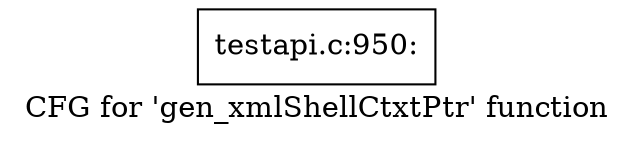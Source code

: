 digraph "CFG for 'gen_xmlShellCtxtPtr' function" {
	label="CFG for 'gen_xmlShellCtxtPtr' function";

	Node0x4477100 [shape=record,label="{testapi.c:950:}"];
}
